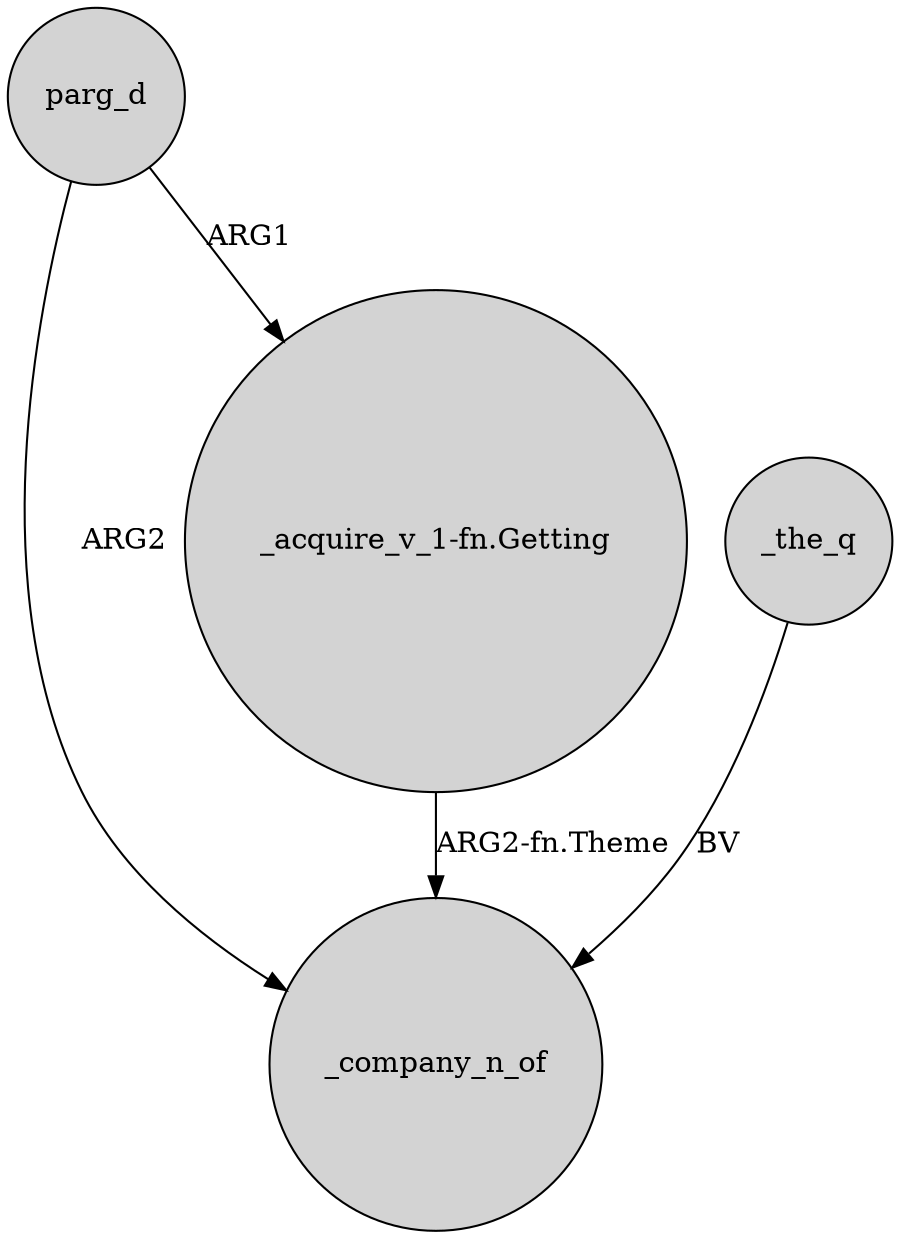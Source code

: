 digraph {
	node [shape=circle style=filled]
	parg_d -> _company_n_of [label=ARG2]
	parg_d -> "_acquire_v_1-fn.Getting" [label=ARG1]
	"_acquire_v_1-fn.Getting" -> _company_n_of [label="ARG2-fn.Theme"]
	_the_q -> _company_n_of [label=BV]
}
